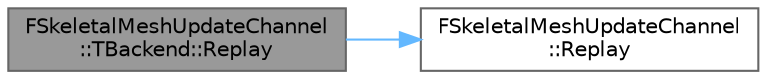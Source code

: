 digraph "FSkeletalMeshUpdateChannel::TBackend::Replay"
{
 // INTERACTIVE_SVG=YES
 // LATEX_PDF_SIZE
  bgcolor="transparent";
  edge [fontname=Helvetica,fontsize=10,labelfontname=Helvetica,labelfontsize=10];
  node [fontname=Helvetica,fontsize=10,shape=box,height=0.2,width=0.4];
  rankdir="LR";
  Node1 [id="Node000001",label="FSkeletalMeshUpdateChannel\l::TBackend::Replay",height=0.2,width=0.4,color="gray40", fillcolor="grey60", style="filled", fontcolor="black",tooltip=" "];
  Node1 -> Node2 [id="edge1_Node000001_Node000002",color="steelblue1",style="solid",tooltip=" "];
  Node2 [id="Node000002",label="FSkeletalMeshUpdateChannel\l::Replay",height=0.2,width=0.4,color="grey40", fillcolor="white", style="filled",URL="$d5/d24/classFSkeletalMeshUpdateChannel.html#a3c0b2a3f678571947bbfaf38fd0f6ccd",tooltip=" "];
}

